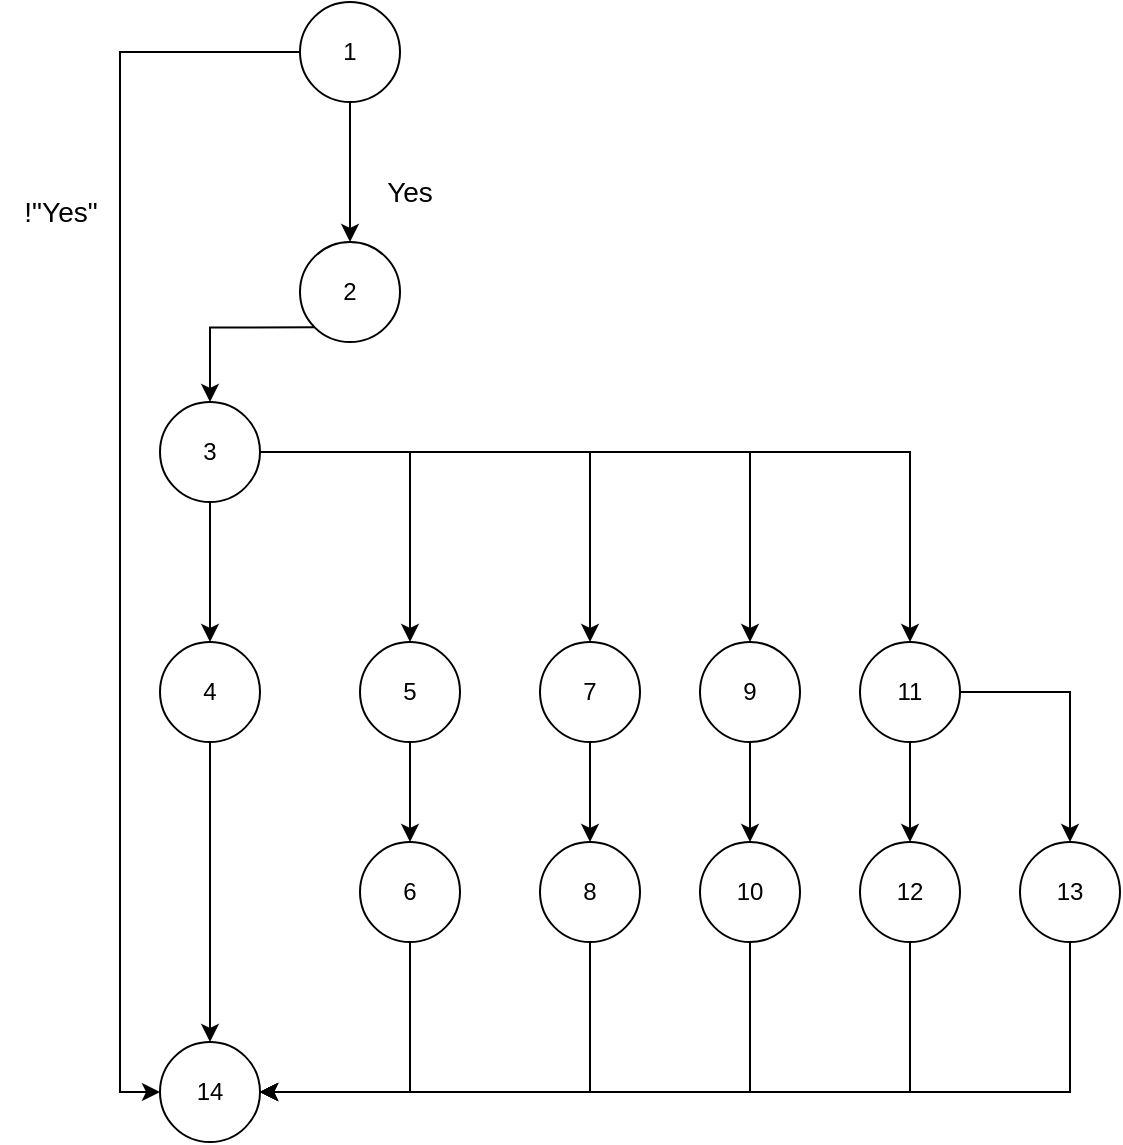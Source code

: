 <mxfile version="21.3.5" type="github">
  <diagram name="Trang-1" id="Qr2KPcSAwDpYmeBFXrQJ">
    <mxGraphModel dx="1613" dy="738" grid="1" gridSize="10" guides="1" tooltips="1" connect="1" arrows="1" fold="1" page="1" pageScale="1" pageWidth="1169" pageHeight="827" math="0" shadow="0">
      <root>
        <mxCell id="0" />
        <mxCell id="1" parent="0" />
        <mxCell id="hMrHZIxzftzY6whSMFzs-7" style="edgeStyle=orthogonalEdgeStyle;rounded=0;orthogonalLoop=1;jettySize=auto;html=1;exitX=0.5;exitY=1;exitDx=0;exitDy=0;entryX=0.5;entryY=0;entryDx=0;entryDy=0;" edge="1" parent="1" source="hMrHZIxzftzY6whSMFzs-1" target="hMrHZIxzftzY6whSMFzs-2">
          <mxGeometry relative="1" as="geometry" />
        </mxCell>
        <mxCell id="hMrHZIxzftzY6whSMFzs-46" style="edgeStyle=orthogonalEdgeStyle;rounded=0;orthogonalLoop=1;jettySize=auto;html=1;exitX=0;exitY=0.5;exitDx=0;exitDy=0;entryX=0;entryY=0.5;entryDx=0;entryDy=0;" edge="1" parent="1" source="hMrHZIxzftzY6whSMFzs-1" target="hMrHZIxzftzY6whSMFzs-31">
          <mxGeometry relative="1" as="geometry">
            <mxPoint x="120" y="590" as="targetPoint" />
          </mxGeometry>
        </mxCell>
        <mxCell id="hMrHZIxzftzY6whSMFzs-1" value="1" style="ellipse;whiteSpace=wrap;html=1;aspect=fixed;" vertex="1" parent="1">
          <mxGeometry x="300" y="60" width="50" height="50" as="geometry" />
        </mxCell>
        <mxCell id="hMrHZIxzftzY6whSMFzs-15" style="edgeStyle=orthogonalEdgeStyle;rounded=0;orthogonalLoop=1;jettySize=auto;html=1;exitX=0;exitY=1;exitDx=0;exitDy=0;entryX=0.5;entryY=0;entryDx=0;entryDy=0;" edge="1" parent="1" source="hMrHZIxzftzY6whSMFzs-2" target="hMrHZIxzftzY6whSMFzs-5">
          <mxGeometry relative="1" as="geometry" />
        </mxCell>
        <mxCell id="hMrHZIxzftzY6whSMFzs-2" value="2" style="ellipse;whiteSpace=wrap;html=1;aspect=fixed;" vertex="1" parent="1">
          <mxGeometry x="300" y="180" width="50" height="50" as="geometry" />
        </mxCell>
        <mxCell id="hMrHZIxzftzY6whSMFzs-4" value="&lt;font style=&quot;font-size: 14px;&quot;&gt;Yes&lt;/font&gt;" style="text;html=1;strokeColor=none;fillColor=none;align=center;verticalAlign=middle;whiteSpace=wrap;rounded=0;" vertex="1" parent="1">
          <mxGeometry x="325" y="140" width="60" height="30" as="geometry" />
        </mxCell>
        <mxCell id="hMrHZIxzftzY6whSMFzs-17" style="edgeStyle=orthogonalEdgeStyle;rounded=0;orthogonalLoop=1;jettySize=auto;html=1;exitX=1;exitY=0.5;exitDx=0;exitDy=0;entryX=0.5;entryY=0;entryDx=0;entryDy=0;" edge="1" parent="1" source="hMrHZIxzftzY6whSMFzs-5" target="hMrHZIxzftzY6whSMFzs-10">
          <mxGeometry relative="1" as="geometry" />
        </mxCell>
        <mxCell id="hMrHZIxzftzY6whSMFzs-19" style="edgeStyle=orthogonalEdgeStyle;rounded=0;orthogonalLoop=1;jettySize=auto;html=1;exitX=0.5;exitY=1;exitDx=0;exitDy=0;entryX=0.5;entryY=0;entryDx=0;entryDy=0;" edge="1" parent="1" source="hMrHZIxzftzY6whSMFzs-5" target="hMrHZIxzftzY6whSMFzs-8">
          <mxGeometry relative="1" as="geometry" />
        </mxCell>
        <mxCell id="hMrHZIxzftzY6whSMFzs-22" style="edgeStyle=orthogonalEdgeStyle;rounded=0;orthogonalLoop=1;jettySize=auto;html=1;exitX=1;exitY=0.5;exitDx=0;exitDy=0;entryX=0.5;entryY=0;entryDx=0;entryDy=0;" edge="1" parent="1" source="hMrHZIxzftzY6whSMFzs-5" target="hMrHZIxzftzY6whSMFzs-12">
          <mxGeometry relative="1" as="geometry" />
        </mxCell>
        <mxCell id="hMrHZIxzftzY6whSMFzs-27" style="edgeStyle=orthogonalEdgeStyle;rounded=0;orthogonalLoop=1;jettySize=auto;html=1;exitX=1;exitY=0.5;exitDx=0;exitDy=0;entryX=0.5;entryY=0;entryDx=0;entryDy=0;" edge="1" parent="1" source="hMrHZIxzftzY6whSMFzs-5" target="hMrHZIxzftzY6whSMFzs-23">
          <mxGeometry relative="1" as="geometry" />
        </mxCell>
        <mxCell id="hMrHZIxzftzY6whSMFzs-30" style="edgeStyle=orthogonalEdgeStyle;rounded=0;orthogonalLoop=1;jettySize=auto;html=1;exitX=1;exitY=0.5;exitDx=0;exitDy=0;entryX=0.5;entryY=0;entryDx=0;entryDy=0;" edge="1" parent="1" source="hMrHZIxzftzY6whSMFzs-5" target="hMrHZIxzftzY6whSMFzs-26">
          <mxGeometry relative="1" as="geometry" />
        </mxCell>
        <mxCell id="hMrHZIxzftzY6whSMFzs-5" value="3" style="ellipse;whiteSpace=wrap;html=1;aspect=fixed;" vertex="1" parent="1">
          <mxGeometry x="230" y="260" width="50" height="50" as="geometry" />
        </mxCell>
        <mxCell id="hMrHZIxzftzY6whSMFzs-32" style="edgeStyle=orthogonalEdgeStyle;rounded=0;orthogonalLoop=1;jettySize=auto;html=1;exitX=0.5;exitY=1;exitDx=0;exitDy=0;entryX=0.5;entryY=0;entryDx=0;entryDy=0;" edge="1" parent="1" source="hMrHZIxzftzY6whSMFzs-8" target="hMrHZIxzftzY6whSMFzs-31">
          <mxGeometry relative="1" as="geometry" />
        </mxCell>
        <mxCell id="hMrHZIxzftzY6whSMFzs-8" value="4" style="ellipse;whiteSpace=wrap;html=1;aspect=fixed;" vertex="1" parent="1">
          <mxGeometry x="230" y="380" width="50" height="50" as="geometry" />
        </mxCell>
        <mxCell id="hMrHZIxzftzY6whSMFzs-36" style="edgeStyle=orthogonalEdgeStyle;rounded=0;orthogonalLoop=1;jettySize=auto;html=1;exitX=0.5;exitY=1;exitDx=0;exitDy=0;entryX=1;entryY=0.5;entryDx=0;entryDy=0;" edge="1" parent="1" source="hMrHZIxzftzY6whSMFzs-9" target="hMrHZIxzftzY6whSMFzs-31">
          <mxGeometry relative="1" as="geometry" />
        </mxCell>
        <mxCell id="hMrHZIxzftzY6whSMFzs-9" value="8" style="ellipse;whiteSpace=wrap;html=1;aspect=fixed;" vertex="1" parent="1">
          <mxGeometry x="420" y="480" width="50" height="50" as="geometry" />
        </mxCell>
        <mxCell id="hMrHZIxzftzY6whSMFzs-20" style="edgeStyle=orthogonalEdgeStyle;rounded=0;orthogonalLoop=1;jettySize=auto;html=1;exitX=0.5;exitY=1;exitDx=0;exitDy=0;entryX=0.5;entryY=0;entryDx=0;entryDy=0;" edge="1" parent="1" source="hMrHZIxzftzY6whSMFzs-10" target="hMrHZIxzftzY6whSMFzs-11">
          <mxGeometry relative="1" as="geometry" />
        </mxCell>
        <mxCell id="hMrHZIxzftzY6whSMFzs-10" value="5" style="ellipse;whiteSpace=wrap;html=1;aspect=fixed;" vertex="1" parent="1">
          <mxGeometry x="330" y="380" width="50" height="50" as="geometry" />
        </mxCell>
        <mxCell id="hMrHZIxzftzY6whSMFzs-35" style="edgeStyle=orthogonalEdgeStyle;rounded=0;orthogonalLoop=1;jettySize=auto;html=1;exitX=0.5;exitY=1;exitDx=0;exitDy=0;entryX=1;entryY=0.5;entryDx=0;entryDy=0;" edge="1" parent="1" source="hMrHZIxzftzY6whSMFzs-11" target="hMrHZIxzftzY6whSMFzs-31">
          <mxGeometry relative="1" as="geometry" />
        </mxCell>
        <mxCell id="hMrHZIxzftzY6whSMFzs-11" value="6" style="ellipse;whiteSpace=wrap;html=1;aspect=fixed;" vertex="1" parent="1">
          <mxGeometry x="330" y="480" width="50" height="50" as="geometry" />
        </mxCell>
        <mxCell id="hMrHZIxzftzY6whSMFzs-21" style="edgeStyle=orthogonalEdgeStyle;rounded=0;orthogonalLoop=1;jettySize=auto;html=1;exitX=0.5;exitY=1;exitDx=0;exitDy=0;entryX=0.5;entryY=0;entryDx=0;entryDy=0;" edge="1" parent="1" source="hMrHZIxzftzY6whSMFzs-12" target="hMrHZIxzftzY6whSMFzs-9">
          <mxGeometry relative="1" as="geometry" />
        </mxCell>
        <mxCell id="hMrHZIxzftzY6whSMFzs-12" value="7" style="ellipse;whiteSpace=wrap;html=1;aspect=fixed;" vertex="1" parent="1">
          <mxGeometry x="420" y="380" width="50" height="50" as="geometry" />
        </mxCell>
        <mxCell id="hMrHZIxzftzY6whSMFzs-28" style="edgeStyle=orthogonalEdgeStyle;rounded=0;orthogonalLoop=1;jettySize=auto;html=1;exitX=0.5;exitY=1;exitDx=0;exitDy=0;entryX=0.5;entryY=0;entryDx=0;entryDy=0;" edge="1" parent="1" source="hMrHZIxzftzY6whSMFzs-23" target="hMrHZIxzftzY6whSMFzs-24">
          <mxGeometry relative="1" as="geometry" />
        </mxCell>
        <mxCell id="hMrHZIxzftzY6whSMFzs-23" value="9" style="ellipse;whiteSpace=wrap;html=1;aspect=fixed;" vertex="1" parent="1">
          <mxGeometry x="500" y="380" width="50" height="50" as="geometry" />
        </mxCell>
        <mxCell id="hMrHZIxzftzY6whSMFzs-37" style="edgeStyle=orthogonalEdgeStyle;rounded=0;orthogonalLoop=1;jettySize=auto;html=1;exitX=0.5;exitY=1;exitDx=0;exitDy=0;entryX=1;entryY=0.5;entryDx=0;entryDy=0;" edge="1" parent="1" source="hMrHZIxzftzY6whSMFzs-24" target="hMrHZIxzftzY6whSMFzs-31">
          <mxGeometry relative="1" as="geometry" />
        </mxCell>
        <mxCell id="hMrHZIxzftzY6whSMFzs-24" value="10" style="ellipse;whiteSpace=wrap;html=1;aspect=fixed;" vertex="1" parent="1">
          <mxGeometry x="500" y="480" width="50" height="50" as="geometry" />
        </mxCell>
        <mxCell id="hMrHZIxzftzY6whSMFzs-38" style="edgeStyle=orthogonalEdgeStyle;rounded=0;orthogonalLoop=1;jettySize=auto;html=1;exitX=0.5;exitY=1;exitDx=0;exitDy=0;entryX=1;entryY=0.5;entryDx=0;entryDy=0;" edge="1" parent="1" source="hMrHZIxzftzY6whSMFzs-25" target="hMrHZIxzftzY6whSMFzs-31">
          <mxGeometry relative="1" as="geometry" />
        </mxCell>
        <mxCell id="hMrHZIxzftzY6whSMFzs-25" value="12" style="ellipse;whiteSpace=wrap;html=1;aspect=fixed;" vertex="1" parent="1">
          <mxGeometry x="580" y="480" width="50" height="50" as="geometry" />
        </mxCell>
        <mxCell id="hMrHZIxzftzY6whSMFzs-29" style="edgeStyle=orthogonalEdgeStyle;rounded=0;orthogonalLoop=1;jettySize=auto;html=1;exitX=0.5;exitY=1;exitDx=0;exitDy=0;entryX=0.5;entryY=0;entryDx=0;entryDy=0;" edge="1" parent="1" source="hMrHZIxzftzY6whSMFzs-26" target="hMrHZIxzftzY6whSMFzs-25">
          <mxGeometry relative="1" as="geometry" />
        </mxCell>
        <mxCell id="hMrHZIxzftzY6whSMFzs-34" style="edgeStyle=orthogonalEdgeStyle;rounded=0;orthogonalLoop=1;jettySize=auto;html=1;exitX=1;exitY=0.5;exitDx=0;exitDy=0;entryX=0.5;entryY=0;entryDx=0;entryDy=0;" edge="1" parent="1" source="hMrHZIxzftzY6whSMFzs-26" target="hMrHZIxzftzY6whSMFzs-33">
          <mxGeometry relative="1" as="geometry" />
        </mxCell>
        <mxCell id="hMrHZIxzftzY6whSMFzs-26" value="11" style="ellipse;whiteSpace=wrap;html=1;aspect=fixed;" vertex="1" parent="1">
          <mxGeometry x="580" y="380" width="50" height="50" as="geometry" />
        </mxCell>
        <mxCell id="hMrHZIxzftzY6whSMFzs-31" value="14" style="ellipse;whiteSpace=wrap;html=1;aspect=fixed;" vertex="1" parent="1">
          <mxGeometry x="230" y="580" width="50" height="50" as="geometry" />
        </mxCell>
        <mxCell id="hMrHZIxzftzY6whSMFzs-39" style="edgeStyle=orthogonalEdgeStyle;rounded=0;orthogonalLoop=1;jettySize=auto;html=1;exitX=0.5;exitY=1;exitDx=0;exitDy=0;entryX=1;entryY=0.5;entryDx=0;entryDy=0;" edge="1" parent="1" source="hMrHZIxzftzY6whSMFzs-33" target="hMrHZIxzftzY6whSMFzs-31">
          <mxGeometry relative="1" as="geometry" />
        </mxCell>
        <mxCell id="hMrHZIxzftzY6whSMFzs-33" value="13" style="ellipse;whiteSpace=wrap;html=1;aspect=fixed;" vertex="1" parent="1">
          <mxGeometry x="660" y="480" width="50" height="50" as="geometry" />
        </mxCell>
        <mxCell id="hMrHZIxzftzY6whSMFzs-43" value="&lt;font style=&quot;font-size: 14px;&quot;&gt;!&quot;Yes&quot;&lt;/font&gt;" style="text;html=1;align=center;verticalAlign=middle;resizable=0;points=[];autosize=1;strokeColor=none;fillColor=none;" vertex="1" parent="1">
          <mxGeometry x="150" y="150" width="60" height="30" as="geometry" />
        </mxCell>
      </root>
    </mxGraphModel>
  </diagram>
</mxfile>
